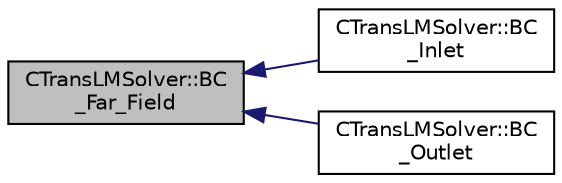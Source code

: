 digraph "CTransLMSolver::BC_Far_Field"
{
  edge [fontname="Helvetica",fontsize="10",labelfontname="Helvetica",labelfontsize="10"];
  node [fontname="Helvetica",fontsize="10",shape=record];
  rankdir="LR";
  Node33 [label="CTransLMSolver::BC\l_Far_Field",height=0.2,width=0.4,color="black", fillcolor="grey75", style="filled", fontcolor="black"];
  Node33 -> Node34 [dir="back",color="midnightblue",fontsize="10",style="solid",fontname="Helvetica"];
  Node34 [label="CTransLMSolver::BC\l_Inlet",height=0.2,width=0.4,color="black", fillcolor="white", style="filled",URL="$class_c_trans_l_m_solver.html#af672bdefe400b3264ed3882b146a1d19",tooltip="Impose the inlet boundary condition. "];
  Node33 -> Node35 [dir="back",color="midnightblue",fontsize="10",style="solid",fontname="Helvetica"];
  Node35 [label="CTransLMSolver::BC\l_Outlet",height=0.2,width=0.4,color="black", fillcolor="white", style="filled",URL="$class_c_trans_l_m_solver.html#abfebdbe010221a69635dc5b65259724e",tooltip="Impose the outlet boundary condition. "];
}
